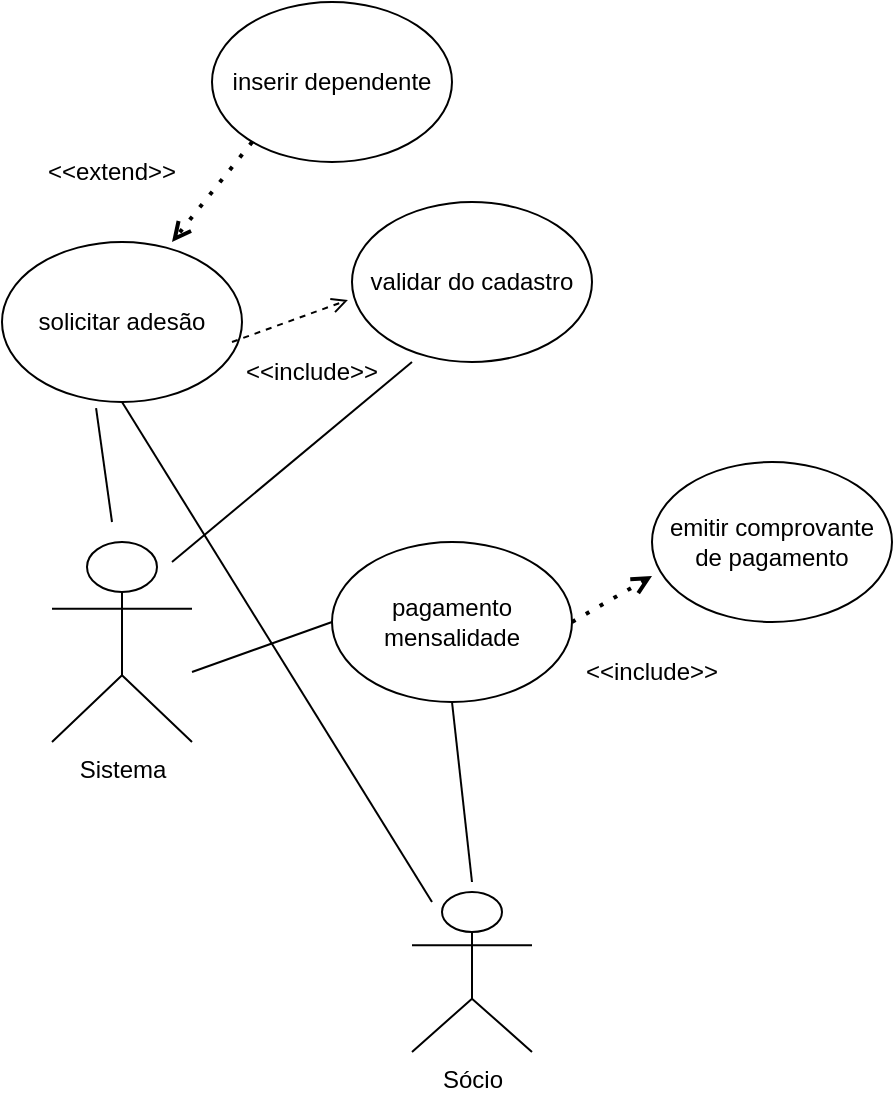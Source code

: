<mxfile version="21.1.6" type="github">
  <diagram name="Página-1" id="y97jY3XyoDGjlyqsGySk">
    <mxGraphModel dx="1434" dy="796" grid="1" gridSize="10" guides="1" tooltips="1" connect="1" arrows="1" fold="1" page="1" pageScale="1" pageWidth="827" pageHeight="1169" math="0" shadow="0">
      <root>
        <mxCell id="0" />
        <mxCell id="1" parent="0" />
        <mxCell id="cEB34kMfOZkoCHv_Y0uT-1" value="&lt;font style=&quot;vertical-align: inherit;&quot;&gt;&lt;font style=&quot;vertical-align: inherit;&quot;&gt;Sistema&lt;/font&gt;&lt;/font&gt;" style="shape=umlActor;verticalLabelPosition=bottom;verticalAlign=top;html=1;outlineConnect=0;" parent="1" vertex="1">
          <mxGeometry x="70" y="330" width="70" height="100" as="geometry" />
        </mxCell>
        <mxCell id="cEB34kMfOZkoCHv_Y0uT-2" value="&lt;font style=&quot;vertical-align: inherit;&quot;&gt;&lt;font style=&quot;vertical-align: inherit;&quot;&gt;&lt;font style=&quot;vertical-align: inherit;&quot;&gt;&lt;font style=&quot;vertical-align: inherit;&quot;&gt;&lt;font style=&quot;vertical-align: inherit;&quot;&gt;&lt;font style=&quot;vertical-align: inherit;&quot;&gt;&lt;font style=&quot;vertical-align: inherit;&quot;&gt;&lt;font style=&quot;vertical-align: inherit;&quot;&gt;solicitar adesão&lt;/font&gt;&lt;/font&gt;&lt;/font&gt;&lt;/font&gt;&lt;/font&gt;&lt;/font&gt;&lt;/font&gt;&lt;/font&gt;" style="ellipse;whiteSpace=wrap;html=1;" parent="1" vertex="1">
          <mxGeometry x="45" y="180" width="120" height="80" as="geometry" />
        </mxCell>
        <mxCell id="cEB34kMfOZkoCHv_Y0uT-3" value="&lt;font style=&quot;vertical-align: inherit;&quot;&gt;&lt;font style=&quot;vertical-align: inherit;&quot;&gt;inserir dependente&lt;/font&gt;&lt;/font&gt;" style="ellipse;whiteSpace=wrap;html=1;" parent="1" vertex="1">
          <mxGeometry x="150" y="60" width="120" height="80" as="geometry" />
        </mxCell>
        <mxCell id="cEB34kMfOZkoCHv_Y0uT-4" value="" style="endArrow=open;dashed=1;html=1;dashPattern=1 3;strokeWidth=2;rounded=0;endFill=0;" parent="1" edge="1" source="cEB34kMfOZkoCHv_Y0uT-3">
          <mxGeometry width="50" height="50" relative="1" as="geometry">
            <mxPoint x="90" y="80" as="sourcePoint" />
            <mxPoint x="130" y="180" as="targetPoint" />
            <Array as="points">
              <mxPoint x="170" y="130" />
              <mxPoint x="130" y="180" />
            </Array>
          </mxGeometry>
        </mxCell>
        <mxCell id="cEB34kMfOZkoCHv_Y0uT-5" value="&lt;font style=&quot;vertical-align: inherit;&quot;&gt;&lt;font style=&quot;vertical-align: inherit;&quot;&gt;pagamento mensalidade&lt;/font&gt;&lt;/font&gt;" style="ellipse;whiteSpace=wrap;html=1;" parent="1" vertex="1">
          <mxGeometry x="210" y="330" width="120" height="80" as="geometry" />
        </mxCell>
        <mxCell id="cEB34kMfOZkoCHv_Y0uT-6" value="&lt;font style=&quot;vertical-align: inherit;&quot;&gt;&lt;font style=&quot;vertical-align: inherit;&quot;&gt;validar do cadastro&lt;/font&gt;&lt;/font&gt;" style="ellipse;whiteSpace=wrap;html=1;" parent="1" vertex="1">
          <mxGeometry x="220" y="160" width="120" height="80" as="geometry" />
        </mxCell>
        <mxCell id="cEB34kMfOZkoCHv_Y0uT-7" value="" style="endArrow=none;html=1;rounded=0;entryX=0.392;entryY=1.038;entryDx=0;entryDy=0;entryPerimeter=0;" parent="1" target="cEB34kMfOZkoCHv_Y0uT-2" edge="1">
          <mxGeometry width="50" height="50" relative="1" as="geometry">
            <mxPoint x="100" y="320" as="sourcePoint" />
            <mxPoint x="130" y="270" as="targetPoint" />
          </mxGeometry>
        </mxCell>
        <mxCell id="cEB34kMfOZkoCHv_Y0uT-9" value="" style="endArrow=none;html=1;rounded=0;entryX=0;entryY=0.5;entryDx=0;entryDy=0;" parent="1" target="cEB34kMfOZkoCHv_Y0uT-5" edge="1">
          <mxGeometry width="50" height="50" relative="1" as="geometry">
            <mxPoint x="140" y="395" as="sourcePoint" />
            <mxPoint x="190" y="345" as="targetPoint" />
          </mxGeometry>
        </mxCell>
        <mxCell id="cEB34kMfOZkoCHv_Y0uT-12" value="&lt;font style=&quot;vertical-align: inherit;&quot;&gt;&lt;font style=&quot;vertical-align: inherit;&quot;&gt;emitir comprovante de pagamento&lt;/font&gt;&lt;/font&gt;" style="ellipse;whiteSpace=wrap;html=1;" parent="1" vertex="1">
          <mxGeometry x="370" y="290" width="120" height="80" as="geometry" />
        </mxCell>
        <mxCell id="cEB34kMfOZkoCHv_Y0uT-13" value="" style="endArrow=open;dashed=1;html=1;dashPattern=1 3;strokeWidth=2;rounded=0;exitX=1;exitY=0.5;exitDx=0;exitDy=0;entryX=0;entryY=0.713;entryDx=0;entryDy=0;entryPerimeter=0;endFill=0;" parent="1" source="cEB34kMfOZkoCHv_Y0uT-5" target="cEB34kMfOZkoCHv_Y0uT-12" edge="1">
          <mxGeometry width="50" height="50" relative="1" as="geometry">
            <mxPoint x="390" y="420" as="sourcePoint" />
            <mxPoint x="440" y="370" as="targetPoint" />
          </mxGeometry>
        </mxCell>
        <mxCell id="cEB34kMfOZkoCHv_Y0uT-14" value="&lt;font style=&quot;vertical-align: inherit;&quot;&gt;&lt;font style=&quot;vertical-align: inherit;&quot;&gt;Sócio&lt;/font&gt;&lt;/font&gt;" style="shape=umlActor;verticalLabelPosition=bottom;verticalAlign=top;html=1;outlineConnect=0;" parent="1" vertex="1">
          <mxGeometry x="250" y="505" width="60" height="80" as="geometry" />
        </mxCell>
        <mxCell id="cEB34kMfOZkoCHv_Y0uT-15" value="" style="endArrow=none;html=1;rounded=0;exitX=0.5;exitY=1;exitDx=0;exitDy=0;" parent="1" source="cEB34kMfOZkoCHv_Y0uT-2" edge="1">
          <mxGeometry width="50" height="50" relative="1" as="geometry">
            <mxPoint x="460" y="570" as="sourcePoint" />
            <mxPoint x="260" y="510" as="targetPoint" />
            <Array as="points">
              <mxPoint x="260" y="510" />
            </Array>
          </mxGeometry>
        </mxCell>
        <mxCell id="cEB34kMfOZkoCHv_Y0uT-16" value="" style="endArrow=none;html=1;rounded=0;entryX=0.5;entryY=1;entryDx=0;entryDy=0;" parent="1" target="cEB34kMfOZkoCHv_Y0uT-5" edge="1">
          <mxGeometry width="50" height="50" relative="1" as="geometry">
            <mxPoint x="280" y="500" as="sourcePoint" />
            <mxPoint x="320" y="450" as="targetPoint" />
          </mxGeometry>
        </mxCell>
        <mxCell id="NqJ7ZhLlkI1t8qffrA0R-2" value="&amp;lt;&amp;lt;include&amp;gt;&amp;gt;" style="text;html=1;strokeColor=none;fillColor=none;align=center;verticalAlign=middle;whiteSpace=wrap;rounded=0;" vertex="1" parent="1">
          <mxGeometry x="340" y="380" width="60" height="30" as="geometry" />
        </mxCell>
        <mxCell id="NqJ7ZhLlkI1t8qffrA0R-3" value="&amp;lt;&amp;lt;extend&amp;gt;&amp;gt;" style="text;html=1;strokeColor=none;fillColor=none;align=center;verticalAlign=middle;whiteSpace=wrap;rounded=0;" vertex="1" parent="1">
          <mxGeometry x="70" y="130" width="60" height="30" as="geometry" />
        </mxCell>
        <mxCell id="NqJ7ZhLlkI1t8qffrA0R-7" value="" style="endArrow=open;dashed=1;html=1;rounded=0;entryX=-0.017;entryY=0.613;entryDx=0;entryDy=0;entryPerimeter=0;endFill=0;" edge="1" parent="1" target="cEB34kMfOZkoCHv_Y0uT-6">
          <mxGeometry width="50" height="50" relative="1" as="geometry">
            <mxPoint x="160" y="230" as="sourcePoint" />
            <mxPoint x="210" y="180" as="targetPoint" />
          </mxGeometry>
        </mxCell>
        <mxCell id="NqJ7ZhLlkI1t8qffrA0R-8" value="&amp;lt;&amp;lt;include&amp;gt;&amp;gt;" style="text;html=1;strokeColor=none;fillColor=none;align=center;verticalAlign=middle;whiteSpace=wrap;rounded=0;" vertex="1" parent="1">
          <mxGeometry x="170" y="230" width="60" height="30" as="geometry" />
        </mxCell>
        <mxCell id="NqJ7ZhLlkI1t8qffrA0R-9" value="" style="endArrow=none;html=1;rounded=0;entryX=0.25;entryY=1;entryDx=0;entryDy=0;entryPerimeter=0;" edge="1" parent="1" target="cEB34kMfOZkoCHv_Y0uT-6">
          <mxGeometry width="50" height="50" relative="1" as="geometry">
            <mxPoint x="130" y="340" as="sourcePoint" />
            <mxPoint x="180" y="290" as="targetPoint" />
          </mxGeometry>
        </mxCell>
      </root>
    </mxGraphModel>
  </diagram>
</mxfile>
